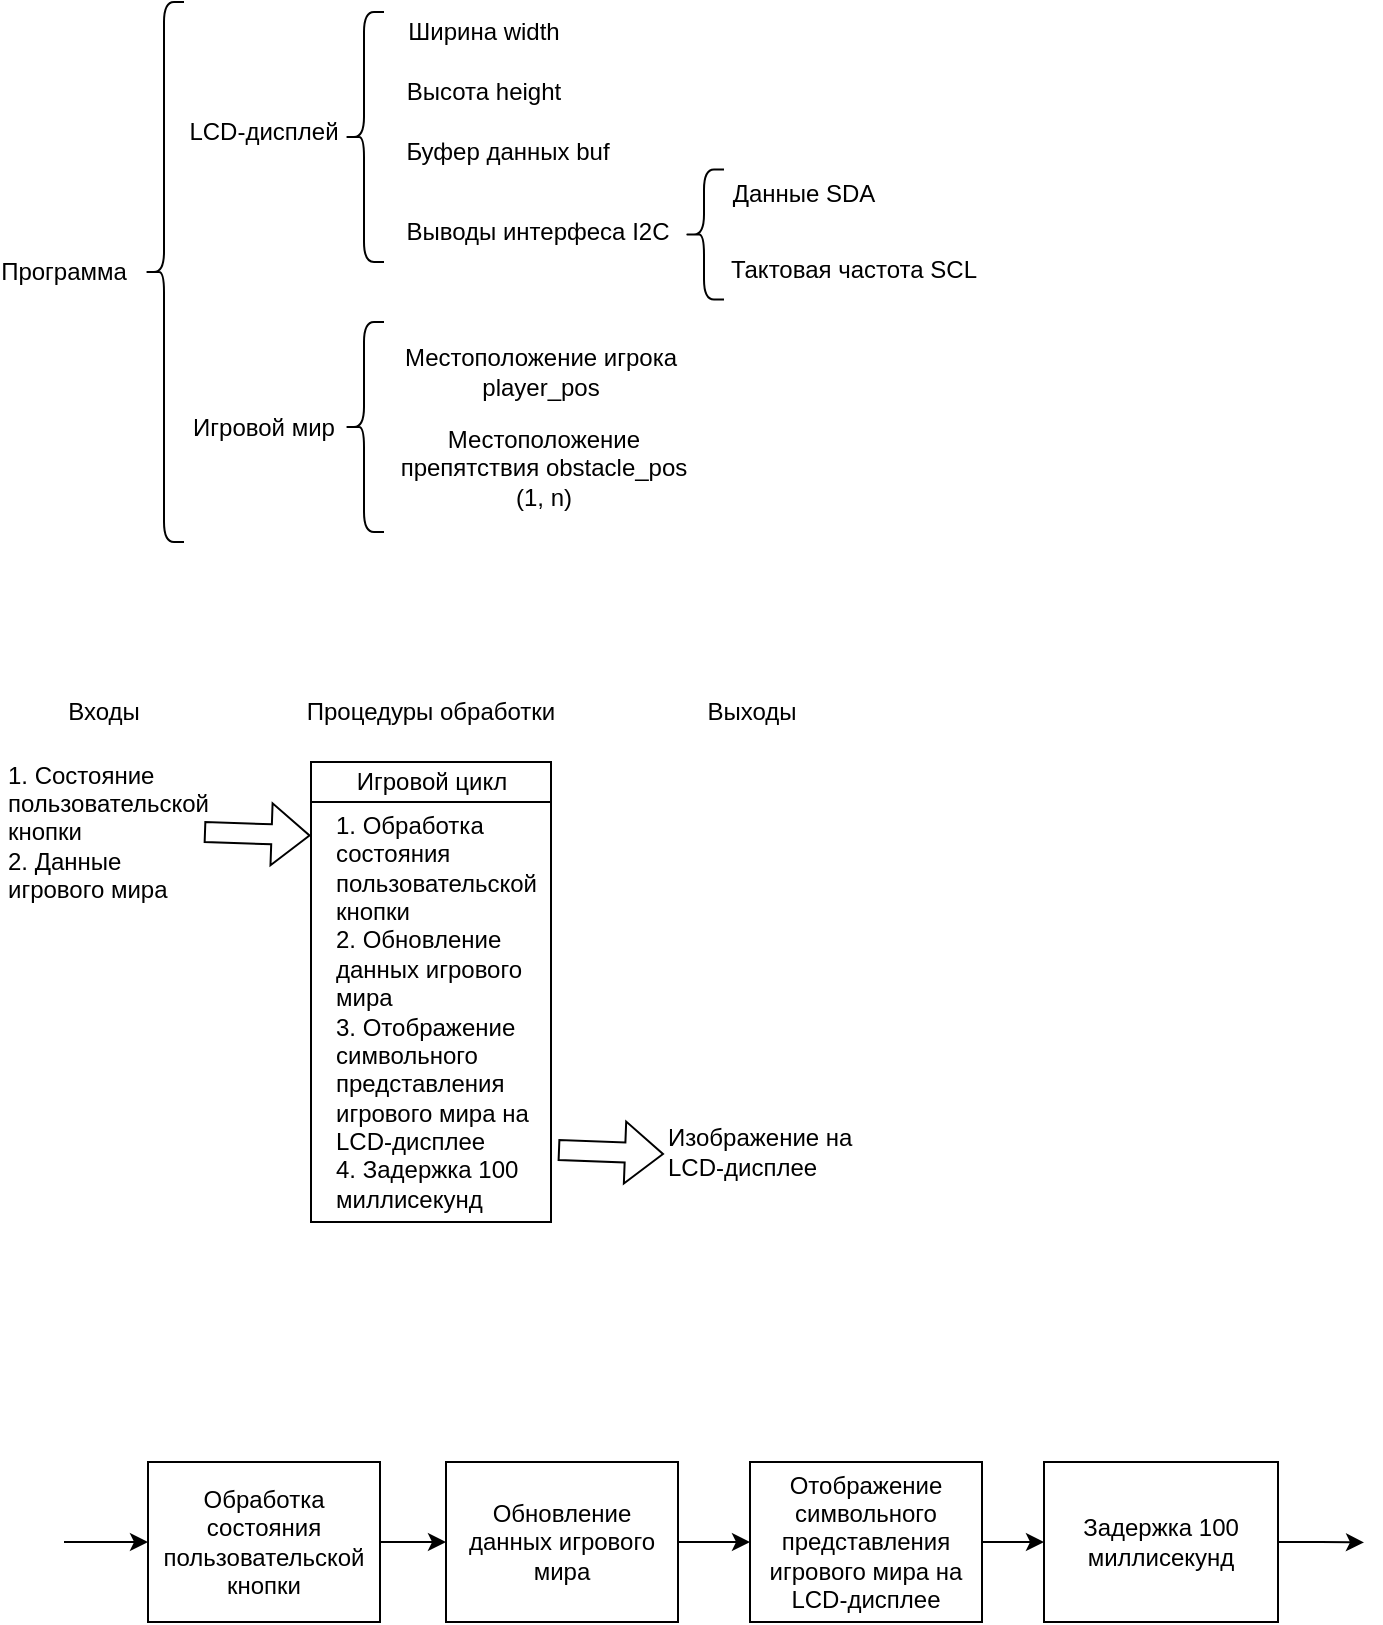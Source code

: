 <mxfile version="24.7.17">
  <diagram name="Страница — 1" id="KuF1aNF__Dn9vjjgXvMM">
    <mxGraphModel dx="770" dy="394" grid="1" gridSize="10" guides="1" tooltips="1" connect="1" arrows="1" fold="1" page="1" pageScale="1" pageWidth="827" pageHeight="1169" math="0" shadow="0">
      <root>
        <mxCell id="0" />
        <mxCell id="1" parent="0" />
        <mxCell id="aFeXPwEtymyo6WvdOa2c-2" value="" style="shape=curlyBracket;whiteSpace=wrap;html=1;rounded=1;labelPosition=left;verticalLabelPosition=middle;align=right;verticalAlign=middle;" parent="1" vertex="1">
          <mxGeometry x="110" y="120" width="20" height="270" as="geometry" />
        </mxCell>
        <mxCell id="aFeXPwEtymyo6WvdOa2c-3" value="Программа" style="text;html=1;align=center;verticalAlign=middle;whiteSpace=wrap;rounded=0;" parent="1" vertex="1">
          <mxGeometry x="40" y="240" width="60" height="30" as="geometry" />
        </mxCell>
        <mxCell id="aFeXPwEtymyo6WvdOa2c-4" value="LCD-дисплей" style="text;html=1;align=center;verticalAlign=middle;whiteSpace=wrap;rounded=0;" parent="1" vertex="1">
          <mxGeometry x="130" y="170" width="80" height="30" as="geometry" />
        </mxCell>
        <mxCell id="aFeXPwEtymyo6WvdOa2c-5" value="Игровой мир" style="text;html=1;align=center;verticalAlign=middle;whiteSpace=wrap;rounded=0;" parent="1" vertex="1">
          <mxGeometry x="130" y="317.5" width="80" height="30" as="geometry" />
        </mxCell>
        <mxCell id="aFeXPwEtymyo6WvdOa2c-6" value="" style="shape=curlyBracket;whiteSpace=wrap;html=1;rounded=1;labelPosition=left;verticalLabelPosition=middle;align=right;verticalAlign=middle;" parent="1" vertex="1">
          <mxGeometry x="210" y="125" width="20" height="125" as="geometry" />
        </mxCell>
        <mxCell id="aFeXPwEtymyo6WvdOa2c-7" value="Ширина width" style="text;html=1;align=center;verticalAlign=middle;whiteSpace=wrap;rounded=0;" parent="1" vertex="1">
          <mxGeometry x="240" y="120" width="80" height="30" as="geometry" />
        </mxCell>
        <mxCell id="aFeXPwEtymyo6WvdOa2c-8" value="Высота height" style="text;html=1;align=center;verticalAlign=middle;whiteSpace=wrap;rounded=0;" parent="1" vertex="1">
          <mxGeometry x="240" y="150" width="80" height="30" as="geometry" />
        </mxCell>
        <mxCell id="aFeXPwEtymyo6WvdOa2c-9" value="Буфер данных buf" style="text;html=1;align=center;verticalAlign=middle;whiteSpace=wrap;rounded=0;" parent="1" vertex="1">
          <mxGeometry x="237" y="180" width="110" height="30" as="geometry" />
        </mxCell>
        <mxCell id="aFeXPwEtymyo6WvdOa2c-10" value="Выводы интерфеса I2C" style="text;html=1;align=center;verticalAlign=middle;whiteSpace=wrap;rounded=0;" parent="1" vertex="1">
          <mxGeometry x="237" y="220" width="140" height="30" as="geometry" />
        </mxCell>
        <mxCell id="aFeXPwEtymyo6WvdOa2c-11" value="" style="shape=curlyBracket;whiteSpace=wrap;html=1;rounded=1;labelPosition=left;verticalLabelPosition=middle;align=right;verticalAlign=middle;" parent="1" vertex="1">
          <mxGeometry x="380" y="203.75" width="20" height="65" as="geometry" />
        </mxCell>
        <mxCell id="aFeXPwEtymyo6WvdOa2c-12" value="Данные SDA" style="text;html=1;align=center;verticalAlign=middle;whiteSpace=wrap;rounded=0;" parent="1" vertex="1">
          <mxGeometry x="400" y="201.25" width="80" height="30" as="geometry" />
        </mxCell>
        <mxCell id="aFeXPwEtymyo6WvdOa2c-15" value="Тактовая частота SCL" style="text;html=1;align=center;verticalAlign=middle;whiteSpace=wrap;rounded=0;" parent="1" vertex="1">
          <mxGeometry x="400" y="238.75" width="130" height="30" as="geometry" />
        </mxCell>
        <mxCell id="aFeXPwEtymyo6WvdOa2c-16" value="" style="shape=curlyBracket;whiteSpace=wrap;html=1;rounded=1;labelPosition=left;verticalLabelPosition=middle;align=right;verticalAlign=middle;" parent="1" vertex="1">
          <mxGeometry x="210" y="280" width="20" height="105" as="geometry" />
        </mxCell>
        <mxCell id="aFeXPwEtymyo6WvdOa2c-17" value="Местоположение игрока player_pos" style="text;html=1;align=center;verticalAlign=middle;whiteSpace=wrap;rounded=0;" parent="1" vertex="1">
          <mxGeometry x="237" y="290" width="143" height="30" as="geometry" />
        </mxCell>
        <mxCell id="aFeXPwEtymyo6WvdOa2c-18" value="Местоположение препятствия obstacle_pos&lt;div&gt;(1, n)&lt;/div&gt;" style="text;html=1;align=center;verticalAlign=middle;whiteSpace=wrap;rounded=0;" parent="1" vertex="1">
          <mxGeometry x="230" y="337.5" width="160" height="30" as="geometry" />
        </mxCell>
        <mxCell id="aFeXPwEtymyo6WvdOa2c-20" value="Входы" style="text;html=1;align=center;verticalAlign=middle;whiteSpace=wrap;rounded=0;" parent="1" vertex="1">
          <mxGeometry x="60" y="460" width="60" height="30" as="geometry" />
        </mxCell>
        <mxCell id="aFeXPwEtymyo6WvdOa2c-22" value="Процедуры обработки" style="text;html=1;align=center;verticalAlign=middle;whiteSpace=wrap;rounded=0;" parent="1" vertex="1">
          <mxGeometry x="187" y="460" width="133" height="30" as="geometry" />
        </mxCell>
        <mxCell id="aFeXPwEtymyo6WvdOa2c-23" value="Выходы" style="text;html=1;align=center;verticalAlign=middle;whiteSpace=wrap;rounded=0;" parent="1" vertex="1">
          <mxGeometry x="384" y="460" width="60" height="30" as="geometry" />
        </mxCell>
        <mxCell id="aFeXPwEtymyo6WvdOa2c-24" value="1. Состояние пользовательской кнопки&lt;div&gt;2. Данные игрового мира&lt;/div&gt;" style="text;html=1;align=left;verticalAlign=middle;whiteSpace=wrap;rounded=0;" parent="1" vertex="1">
          <mxGeometry x="40" y="520" width="100" height="30" as="geometry" />
        </mxCell>
        <mxCell id="aFeXPwEtymyo6WvdOa2c-35" value="Игровой цикл" style="rounded=0;whiteSpace=wrap;html=1;" parent="1" vertex="1">
          <mxGeometry x="193.5" y="500" width="120" height="20" as="geometry" />
        </mxCell>
        <mxCell id="aFeXPwEtymyo6WvdOa2c-37" value="" style="rounded=0;whiteSpace=wrap;html=1;" parent="1" vertex="1">
          <mxGeometry x="193.5" y="520" width="120" height="210" as="geometry" />
        </mxCell>
        <mxCell id="aFeXPwEtymyo6WvdOa2c-38" value="1. Обработка состояния пользовательской кнопки&lt;div&gt;2. Обновление данных игрового мира&lt;/div&gt;&lt;div&gt;3. Отображение символьного представления игрового мира на LCD-дисплее&lt;/div&gt;&lt;div&gt;4. Задержка 100 миллисекунд&lt;/div&gt;" style="text;html=1;align=left;verticalAlign=middle;whiteSpace=wrap;rounded=0;" parent="1" vertex="1">
          <mxGeometry x="203.5" y="610" width="100" height="30" as="geometry" />
        </mxCell>
        <mxCell id="aFeXPwEtymyo6WvdOa2c-39" value="" style="shape=flexArrow;endArrow=classic;html=1;rounded=0;exitX=1;exitY=0.5;exitDx=0;exitDy=0;entryX=-0.002;entryY=0.08;entryDx=0;entryDy=0;entryPerimeter=0;" parent="1" source="aFeXPwEtymyo6WvdOa2c-24" target="aFeXPwEtymyo6WvdOa2c-37" edge="1">
          <mxGeometry width="50" height="50" relative="1" as="geometry">
            <mxPoint x="130" y="600" as="sourcePoint" />
            <mxPoint x="180" y="550" as="targetPoint" />
          </mxGeometry>
        </mxCell>
        <mxCell id="aFeXPwEtymyo6WvdOa2c-40" value="&lt;div&gt;Изображение на LCD-дисплее&lt;/div&gt;" style="text;html=1;align=left;verticalAlign=middle;whiteSpace=wrap;rounded=0;" parent="1" vertex="1">
          <mxGeometry x="370" y="680" width="100" height="30" as="geometry" />
        </mxCell>
        <mxCell id="aFeXPwEtymyo6WvdOa2c-41" value="" style="shape=flexArrow;endArrow=classic;html=1;rounded=0;exitX=1;exitY=0.5;exitDx=0;exitDy=0;entryX=-0.002;entryY=0.08;entryDx=0;entryDy=0;entryPerimeter=0;" parent="1" edge="1">
          <mxGeometry width="50" height="50" relative="1" as="geometry">
            <mxPoint x="317" y="694" as="sourcePoint" />
            <mxPoint x="370" y="696" as="targetPoint" />
          </mxGeometry>
        </mxCell>
        <mxCell id="HHcibZyAjgicCV4SwU7v-26" style="edgeStyle=orthogonalEdgeStyle;rounded=0;orthogonalLoop=1;jettySize=auto;html=1;exitX=1;exitY=0.5;exitDx=0;exitDy=0;entryX=0;entryY=0.5;entryDx=0;entryDy=0;" edge="1" parent="1" source="HHcibZyAjgicCV4SwU7v-2" target="HHcibZyAjgicCV4SwU7v-4">
          <mxGeometry relative="1" as="geometry" />
        </mxCell>
        <mxCell id="HHcibZyAjgicCV4SwU7v-2" value="&lt;span style=&quot;text-align: left;&quot;&gt;Обработка состояния пользовательской кнопки&lt;/span&gt;" style="rounded=0;whiteSpace=wrap;html=1;" vertex="1" parent="1">
          <mxGeometry x="112" y="850" width="116" height="80" as="geometry" />
        </mxCell>
        <mxCell id="HHcibZyAjgicCV4SwU7v-27" style="edgeStyle=orthogonalEdgeStyle;rounded=0;orthogonalLoop=1;jettySize=auto;html=1;exitX=1;exitY=0.5;exitDx=0;exitDy=0;entryX=0;entryY=0.5;entryDx=0;entryDy=0;" edge="1" parent="1" source="HHcibZyAjgicCV4SwU7v-4" target="HHcibZyAjgicCV4SwU7v-5">
          <mxGeometry relative="1" as="geometry" />
        </mxCell>
        <mxCell id="HHcibZyAjgicCV4SwU7v-4" value="&lt;div style=&quot;&quot;&gt;Обновление данных игрового мира&lt;/div&gt;" style="rounded=0;whiteSpace=wrap;html=1;align=center;" vertex="1" parent="1">
          <mxGeometry x="261" y="850" width="116" height="80" as="geometry" />
        </mxCell>
        <mxCell id="HHcibZyAjgicCV4SwU7v-29" style="edgeStyle=orthogonalEdgeStyle;rounded=0;orthogonalLoop=1;jettySize=auto;html=1;exitX=1;exitY=0.5;exitDx=0;exitDy=0;entryX=0;entryY=0.5;entryDx=0;entryDy=0;" edge="1" parent="1" source="HHcibZyAjgicCV4SwU7v-5" target="HHcibZyAjgicCV4SwU7v-6">
          <mxGeometry relative="1" as="geometry" />
        </mxCell>
        <mxCell id="HHcibZyAjgicCV4SwU7v-5" value="&lt;div style=&quot;&quot;&gt;Отображение символьного представления игрового мира на LCD-дисплее&lt;/div&gt;" style="rounded=0;whiteSpace=wrap;html=1;align=center;" vertex="1" parent="1">
          <mxGeometry x="413" y="850" width="116" height="80" as="geometry" />
        </mxCell>
        <mxCell id="HHcibZyAjgicCV4SwU7v-30" style="edgeStyle=orthogonalEdgeStyle;rounded=0;orthogonalLoop=1;jettySize=auto;html=1;exitX=1;exitY=0.5;exitDx=0;exitDy=0;" edge="1" parent="1" source="HHcibZyAjgicCV4SwU7v-6">
          <mxGeometry relative="1" as="geometry">
            <mxPoint x="720" y="890.222" as="targetPoint" />
          </mxGeometry>
        </mxCell>
        <mxCell id="HHcibZyAjgicCV4SwU7v-6" value="&lt;span style=&quot;text-align: left;&quot;&gt;Задержка 100 миллисекунд&lt;/span&gt;" style="rounded=0;whiteSpace=wrap;html=1;" vertex="1" parent="1">
          <mxGeometry x="560" y="850" width="117" height="80" as="geometry" />
        </mxCell>
        <mxCell id="HHcibZyAjgicCV4SwU7v-25" value="" style="endArrow=classic;html=1;rounded=0;entryX=0;entryY=0.5;entryDx=0;entryDy=0;" edge="1" parent="1" target="HHcibZyAjgicCV4SwU7v-2">
          <mxGeometry width="50" height="50" relative="1" as="geometry">
            <mxPoint x="70" y="890" as="sourcePoint" />
            <mxPoint x="430" y="840" as="targetPoint" />
          </mxGeometry>
        </mxCell>
      </root>
    </mxGraphModel>
  </diagram>
</mxfile>
